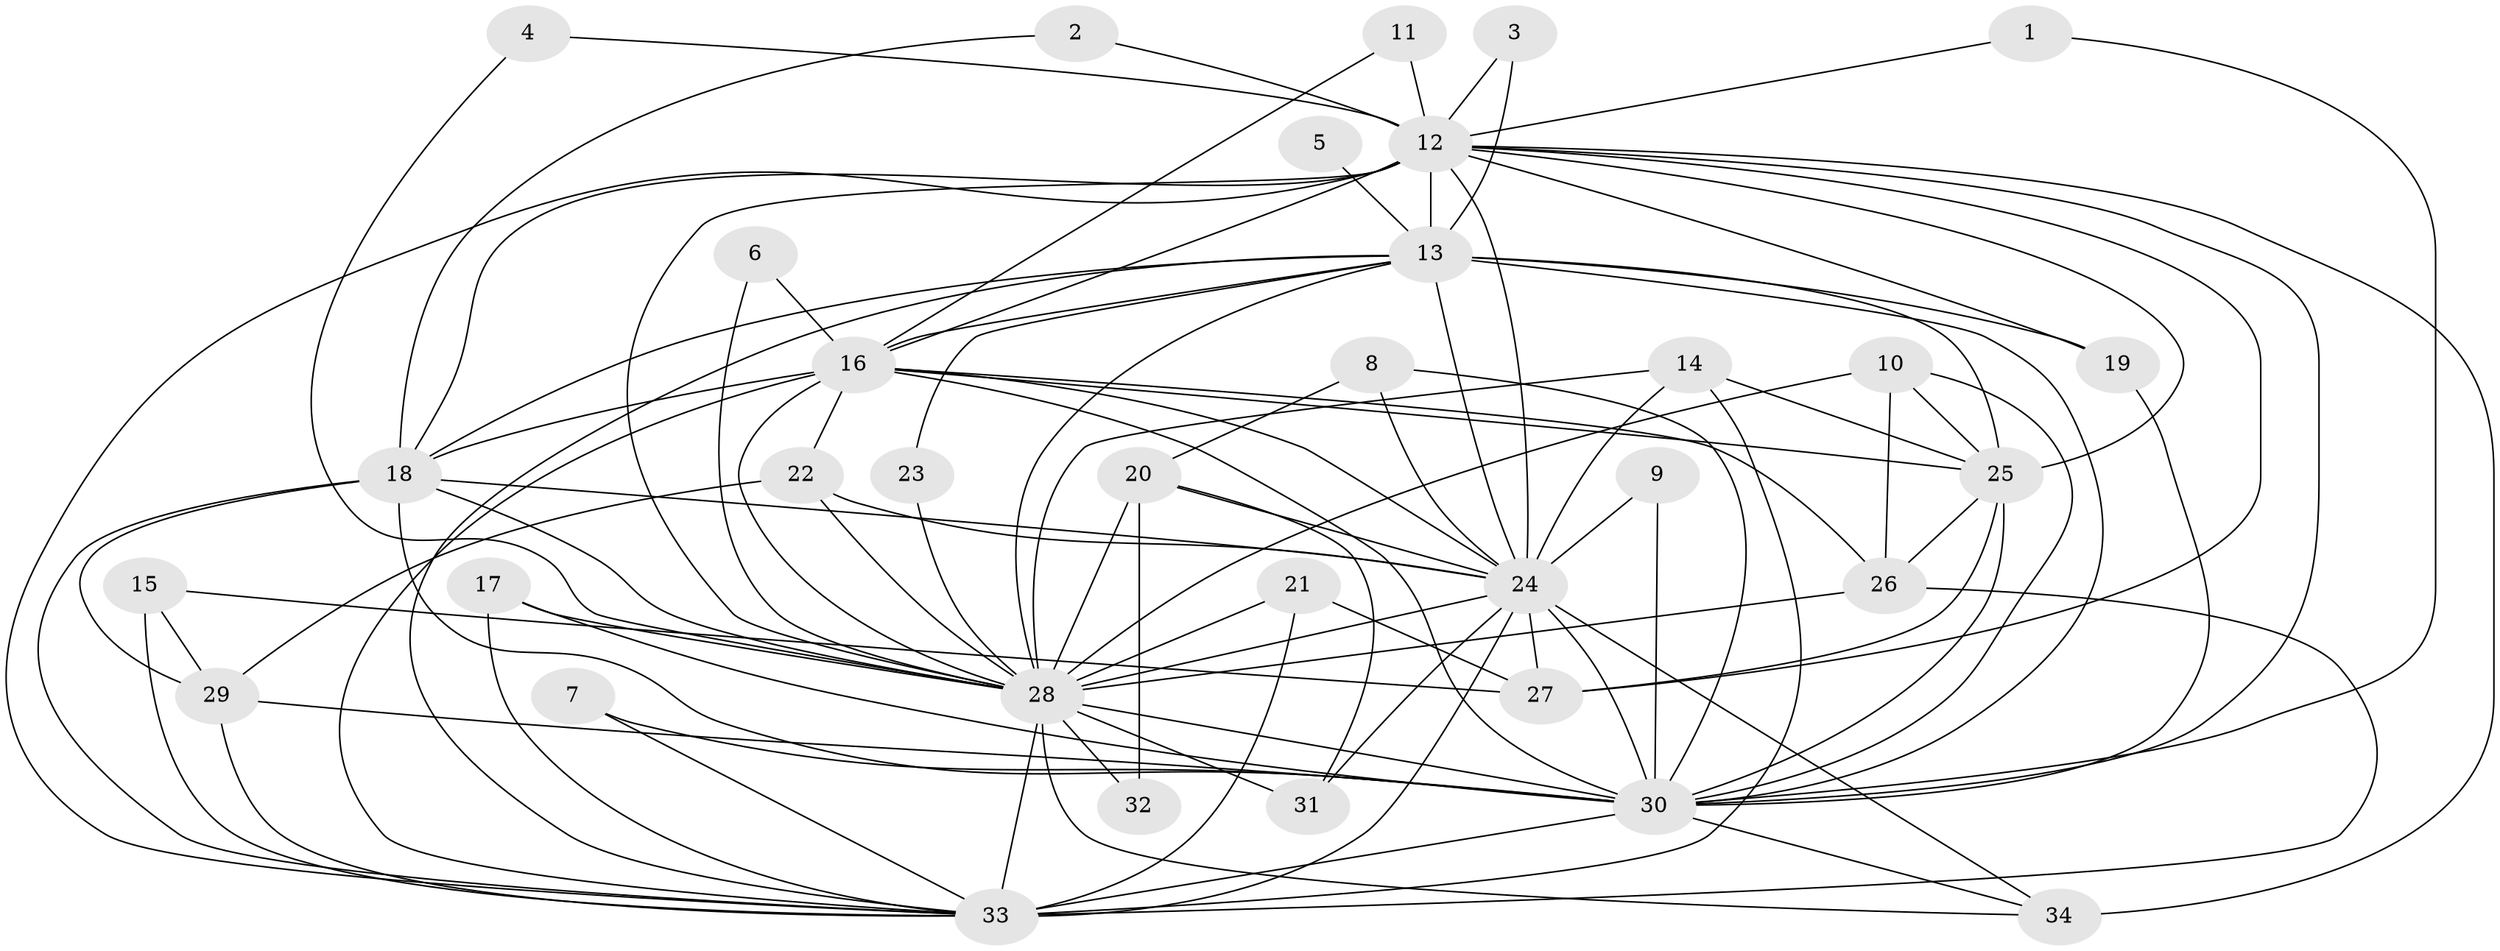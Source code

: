 // original degree distribution, {17: 0.029850746268656716, 19: 0.029850746268656716, 20: 0.029850746268656716, 18: 0.014925373134328358, 12: 0.014925373134328358, 14: 0.014925373134328358, 11: 0.014925373134328358, 4: 0.1044776119402985, 2: 0.5223880597014925, 3: 0.16417910447761194, 5: 0.05970149253731343}
// Generated by graph-tools (version 1.1) at 2025/49/03/09/25 03:49:35]
// undirected, 34 vertices, 99 edges
graph export_dot {
graph [start="1"]
  node [color=gray90,style=filled];
  1;
  2;
  3;
  4;
  5;
  6;
  7;
  8;
  9;
  10;
  11;
  12;
  13;
  14;
  15;
  16;
  17;
  18;
  19;
  20;
  21;
  22;
  23;
  24;
  25;
  26;
  27;
  28;
  29;
  30;
  31;
  32;
  33;
  34;
  1 -- 12 [weight=1.0];
  1 -- 30 [weight=1.0];
  2 -- 12 [weight=1.0];
  2 -- 18 [weight=1.0];
  3 -- 12 [weight=1.0];
  3 -- 13 [weight=1.0];
  4 -- 12 [weight=1.0];
  4 -- 28 [weight=1.0];
  5 -- 13 [weight=1.0];
  6 -- 16 [weight=1.0];
  6 -- 28 [weight=1.0];
  7 -- 30 [weight=1.0];
  7 -- 33 [weight=1.0];
  8 -- 20 [weight=1.0];
  8 -- 24 [weight=1.0];
  8 -- 30 [weight=1.0];
  9 -- 24 [weight=1.0];
  9 -- 30 [weight=1.0];
  10 -- 25 [weight=1.0];
  10 -- 26 [weight=1.0];
  10 -- 28 [weight=2.0];
  10 -- 30 [weight=1.0];
  11 -- 12 [weight=2.0];
  11 -- 16 [weight=1.0];
  12 -- 13 [weight=1.0];
  12 -- 16 [weight=1.0];
  12 -- 18 [weight=1.0];
  12 -- 19 [weight=1.0];
  12 -- 24 [weight=2.0];
  12 -- 25 [weight=1.0];
  12 -- 27 [weight=1.0];
  12 -- 28 [weight=2.0];
  12 -- 30 [weight=1.0];
  12 -- 33 [weight=1.0];
  12 -- 34 [weight=1.0];
  13 -- 16 [weight=1.0];
  13 -- 18 [weight=1.0];
  13 -- 19 [weight=1.0];
  13 -- 23 [weight=1.0];
  13 -- 24 [weight=3.0];
  13 -- 25 [weight=1.0];
  13 -- 28 [weight=2.0];
  13 -- 30 [weight=2.0];
  13 -- 33 [weight=1.0];
  14 -- 24 [weight=1.0];
  14 -- 25 [weight=1.0];
  14 -- 28 [weight=1.0];
  14 -- 33 [weight=1.0];
  15 -- 27 [weight=1.0];
  15 -- 29 [weight=1.0];
  15 -- 33 [weight=1.0];
  16 -- 18 [weight=1.0];
  16 -- 22 [weight=1.0];
  16 -- 24 [weight=2.0];
  16 -- 25 [weight=1.0];
  16 -- 26 [weight=1.0];
  16 -- 28 [weight=2.0];
  16 -- 30 [weight=1.0];
  16 -- 33 [weight=1.0];
  17 -- 28 [weight=1.0];
  17 -- 30 [weight=1.0];
  17 -- 33 [weight=1.0];
  18 -- 24 [weight=2.0];
  18 -- 28 [weight=3.0];
  18 -- 29 [weight=1.0];
  18 -- 30 [weight=1.0];
  18 -- 33 [weight=1.0];
  19 -- 30 [weight=1.0];
  20 -- 24 [weight=1.0];
  20 -- 28 [weight=1.0];
  20 -- 31 [weight=1.0];
  20 -- 32 [weight=1.0];
  21 -- 27 [weight=1.0];
  21 -- 28 [weight=4.0];
  21 -- 33 [weight=1.0];
  22 -- 24 [weight=1.0];
  22 -- 28 [weight=1.0];
  22 -- 29 [weight=1.0];
  23 -- 28 [weight=1.0];
  24 -- 27 [weight=1.0];
  24 -- 28 [weight=4.0];
  24 -- 30 [weight=2.0];
  24 -- 31 [weight=1.0];
  24 -- 33 [weight=3.0];
  24 -- 34 [weight=1.0];
  25 -- 26 [weight=1.0];
  25 -- 27 [weight=1.0];
  25 -- 30 [weight=1.0];
  26 -- 28 [weight=1.0];
  26 -- 33 [weight=1.0];
  28 -- 30 [weight=2.0];
  28 -- 31 [weight=1.0];
  28 -- 32 [weight=1.0];
  28 -- 33 [weight=2.0];
  28 -- 34 [weight=1.0];
  29 -- 30 [weight=1.0];
  29 -- 33 [weight=1.0];
  30 -- 33 [weight=1.0];
  30 -- 34 [weight=1.0];
}
